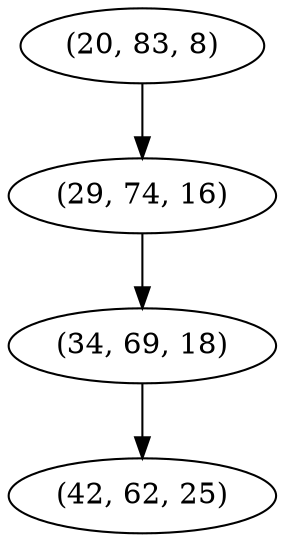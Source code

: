 digraph tree {
    "(20, 83, 8)";
    "(29, 74, 16)";
    "(34, 69, 18)";
    "(42, 62, 25)";
    "(20, 83, 8)" -> "(29, 74, 16)";
    "(29, 74, 16)" -> "(34, 69, 18)";
    "(34, 69, 18)" -> "(42, 62, 25)";
}
